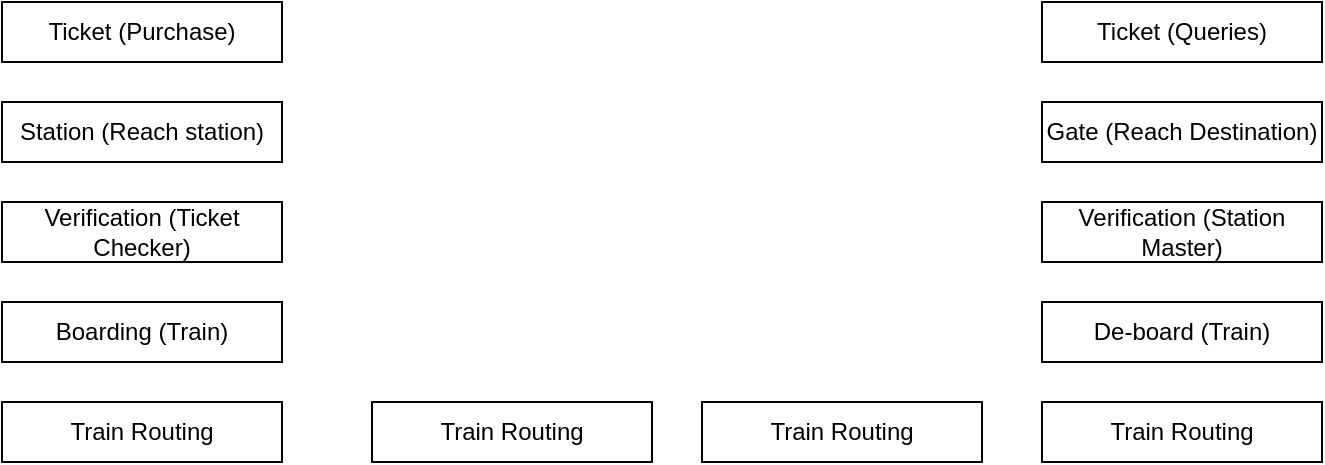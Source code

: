 <mxfile version="15.0.2" type="github">
  <diagram id="6El9KSIhYh-yziXGKnm0" name="Page-1">
    <mxGraphModel dx="1278" dy="528" grid="1" gridSize="10" guides="1" tooltips="1" connect="1" arrows="1" fold="1" page="1" pageScale="1" pageWidth="850" pageHeight="1100" math="0" shadow="0">
      <root>
        <mxCell id="0" />
        <mxCell id="1" parent="0" />
        <mxCell id="vFWnm-aeCoAQg2eW2f-9-1" value="Station (Reach station)" style="rounded=0;whiteSpace=wrap;html=1;" parent="1" vertex="1">
          <mxGeometry x="170" y="240" width="140" height="30" as="geometry" />
        </mxCell>
        <mxCell id="vFWnm-aeCoAQg2eW2f-9-2" value="Ticket (Purchase)" style="rounded=0;whiteSpace=wrap;html=1;" parent="1" vertex="1">
          <mxGeometry x="170" y="190" width="140" height="30" as="geometry" />
        </mxCell>
        <mxCell id="vFWnm-aeCoAQg2eW2f-9-3" value="Verification (Station Master)" style="rounded=0;whiteSpace=wrap;html=1;" parent="1" vertex="1">
          <mxGeometry x="690" y="290" width="140" height="30" as="geometry" />
        </mxCell>
        <mxCell id="vFWnm-aeCoAQg2eW2f-9-4" value="Boarding (Train)" style="rounded=0;whiteSpace=wrap;html=1;" parent="1" vertex="1">
          <mxGeometry x="170" y="340" width="140" height="30" as="geometry" />
        </mxCell>
        <mxCell id="vFWnm-aeCoAQg2eW2f-9-5" value="Train Routing" style="rounded=0;whiteSpace=wrap;html=1;" parent="1" vertex="1">
          <mxGeometry x="170" y="390" width="140" height="30" as="geometry" />
        </mxCell>
        <mxCell id="vFWnm-aeCoAQg2eW2f-9-6" value="Train Routing" style="rounded=0;whiteSpace=wrap;html=1;" parent="1" vertex="1">
          <mxGeometry x="355" y="390" width="140" height="30" as="geometry" />
        </mxCell>
        <mxCell id="vFWnm-aeCoAQg2eW2f-9-7" value="Train Routing" style="rounded=0;whiteSpace=wrap;html=1;" parent="1" vertex="1">
          <mxGeometry x="520" y="390" width="140" height="30" as="geometry" />
        </mxCell>
        <mxCell id="vFWnm-aeCoAQg2eW2f-9-8" value="Train Routing" style="rounded=0;whiteSpace=wrap;html=1;" parent="1" vertex="1">
          <mxGeometry x="690" y="390" width="140" height="30" as="geometry" />
        </mxCell>
        <mxCell id="vFWnm-aeCoAQg2eW2f-9-9" value="De-board (Train)" style="rounded=0;whiteSpace=wrap;html=1;" parent="1" vertex="1">
          <mxGeometry x="690" y="340" width="140" height="30" as="geometry" />
        </mxCell>
        <mxCell id="vFWnm-aeCoAQg2eW2f-9-10" value="Verification (Ticket Checker)" style="rounded=0;whiteSpace=wrap;html=1;" parent="1" vertex="1">
          <mxGeometry x="170" y="290" width="140" height="30" as="geometry" />
        </mxCell>
        <mxCell id="vFWnm-aeCoAQg2eW2f-9-11" value="Gate (Reach Destination)" style="rounded=0;whiteSpace=wrap;html=1;" parent="1" vertex="1">
          <mxGeometry x="690" y="240" width="140" height="30" as="geometry" />
        </mxCell>
        <mxCell id="RfHPSMBIBBipIGtR9Bt6-1" value="Ticket (Queries)" style="rounded=0;whiteSpace=wrap;html=1;" vertex="1" parent="1">
          <mxGeometry x="690" y="190" width="140" height="30" as="geometry" />
        </mxCell>
      </root>
    </mxGraphModel>
  </diagram>
</mxfile>
